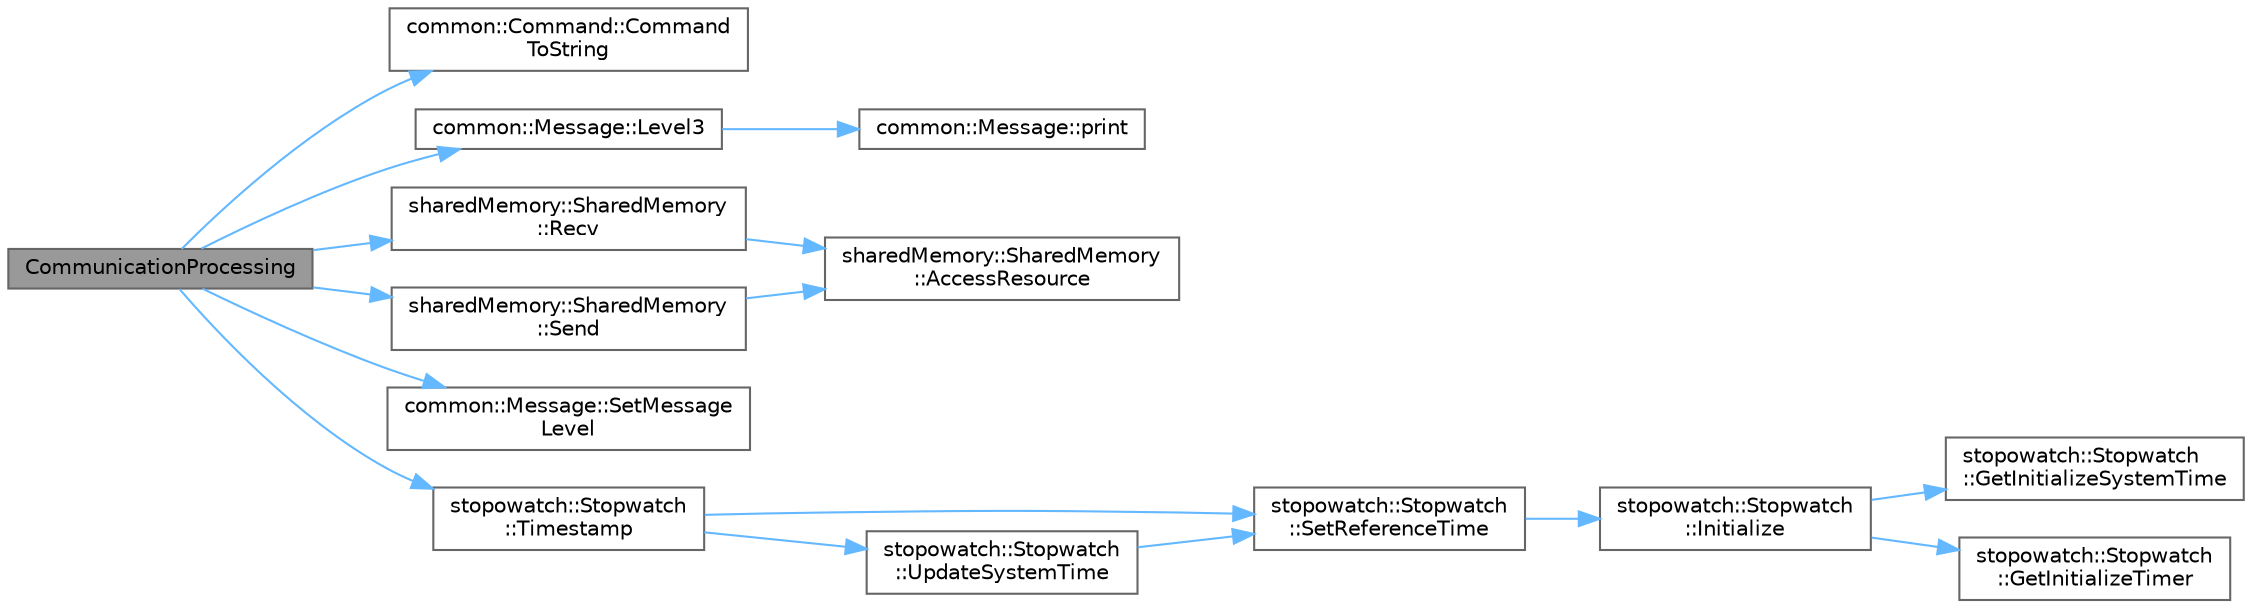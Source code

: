 digraph "CommunicationProcessing"
{
 // LATEX_PDF_SIZE
  bgcolor="transparent";
  edge [fontname=Helvetica,fontsize=10,labelfontname=Helvetica,labelfontsize=10];
  node [fontname=Helvetica,fontsize=10,shape=box,height=0.2,width=0.4];
  rankdir="LR";
  Node1 [id="Node000001",label="CommunicationProcessing",height=0.2,width=0.4,color="gray40", fillcolor="grey60", style="filled", fontcolor="black",tooltip="수신된 명령에 따라 통신을 처리합니다."];
  Node1 -> Node2 [id="edge1_Node000001_Node000002",color="steelblue1",style="solid",tooltip=" "];
  Node2 [id="Node000002",label="common::Command::Command\lToString",height=0.2,width=0.4,color="grey40", fillcolor="white", style="filled",URL="$classcommon_1_1_command.html#a418e6619dc3c69460f8aee1966dd1306",tooltip="주어진 명령어 코드에 해당하는 명령어 문자열을 반환하는 함수입니다."];
  Node1 -> Node3 [id="edge2_Node000001_Node000003",color="steelblue1",style="solid",tooltip=" "];
  Node3 [id="Node000003",label="common::Message::Level3",height=0.2,width=0.4,color="grey40", fillcolor="white", style="filled",URL="$classcommon_1_1_message.html#a47587b821f2c83f89008cc11f387f9db",tooltip="Level 3 메시지를 출력하는 함수입니다."];
  Node3 -> Node4 [id="edge3_Node000003_Node000004",color="steelblue1",style="solid",tooltip=" "];
  Node4 [id="Node000004",label="common::Message::print",height=0.2,width=0.4,color="grey40", fillcolor="white", style="filled",URL="$classcommon_1_1_message.html#ae483efdcb4abf9eb13d618362cf86b51",tooltip="TCHAR 형식의 문자열을 출력하는 일반적인 출력 함수입니다."];
  Node1 -> Node5 [id="edge4_Node000001_Node000005",color="steelblue1",style="solid",tooltip=" "];
  Node5 [id="Node000005",label="sharedMemory::SharedMemory\l::Recv",height=0.2,width=0.4,color="grey40", fillcolor="white", style="filled",URL="$classshared_memory_1_1_shared_memory.html#aa0ac84da4690d8f02030dce64d794b6a",tooltip="데이터를 수신하는 메서드입니다."];
  Node5 -> Node6 [id="edge5_Node000005_Node000006",color="steelblue1",style="solid",tooltip=" "];
  Node6 [id="Node000006",label="sharedMemory::SharedMemory\l::AccessResource",height=0.2,width=0.4,color="grey40", fillcolor="white", style="filled",URL="$classshared_memory_1_1_shared_memory.html#aac2e636e1bb07c9b201c7df657b48fac",tooltip="공유 리소스에 접근하는 함수입니다."];
  Node1 -> Node7 [id="edge6_Node000001_Node000007",color="steelblue1",style="solid",tooltip=" "];
  Node7 [id="Node000007",label="sharedMemory::SharedMemory\l::Send",height=0.2,width=0.4,color="grey40", fillcolor="white", style="filled",URL="$classshared_memory_1_1_shared_memory.html#a212b8529781cfac2d75de64db2abdea6",tooltip="데이터를 송신하는 메서드입니다."];
  Node7 -> Node6 [id="edge7_Node000007_Node000006",color="steelblue1",style="solid",tooltip=" "];
  Node1 -> Node8 [id="edge8_Node000001_Node000008",color="steelblue1",style="solid",tooltip=" "];
  Node8 [id="Node000008",label="common::Message::SetMessage\lLevel",height=0.2,width=0.4,color="grey40", fillcolor="white", style="filled",URL="$classcommon_1_1_message.html#a0750c9a0fbeca3ea6755a1dcdbaf3622",tooltip="메시지 레벨을 설정하는 함수입니다."];
  Node1 -> Node9 [id="edge9_Node000001_Node000009",color="steelblue1",style="solid",tooltip=" "];
  Node9 [id="Node000009",label="stopowatch::Stopwatch\l::Timestamp",height=0.2,width=0.4,color="grey40", fillcolor="white", style="filled",URL="$classstopowatch_1_1_stopwatch.html#aa8017c358d91e6facd902a0f12176da0",tooltip="현재 시간의 타임스탬프를 문자열로 반환하는 함수입니다."];
  Node9 -> Node10 [id="edge10_Node000009_Node000010",color="steelblue1",style="solid",tooltip=" "];
  Node10 [id="Node000010",label="stopowatch::Stopwatch\l::SetReferenceTime",height=0.2,width=0.4,color="grey40", fillcolor="white", style="filled",URL="$classstopowatch_1_1_stopwatch.html#ab9109777a989e397989e57ed02f963aa",tooltip="참조 시간을 설정하는 함수입니다."];
  Node10 -> Node11 [id="edge11_Node000010_Node000011",color="steelblue1",style="solid",tooltip=" "];
  Node11 [id="Node000011",label="stopowatch::Stopwatch\l::Initialize",height=0.2,width=0.4,color="grey40", fillcolor="white", style="filled",URL="$classstopowatch_1_1_stopwatch.html#a7a6a5fa3f41742bb98935745bec45665",tooltip="초기화 함수입니다."];
  Node11 -> Node12 [id="edge12_Node000011_Node000012",color="steelblue1",style="solid",tooltip=" "];
  Node12 [id="Node000012",label="stopowatch::Stopwatch\l::GetInitializeSystemTime",height=0.2,width=0.4,color="grey40", fillcolor="white", style="filled",URL="$classstopowatch_1_1_stopwatch.html#af155ffd67bd7a0ac1694d33b4a97c88e",tooltip="초기 시스템 시간을 가져오는 함수입니다."];
  Node11 -> Node13 [id="edge13_Node000011_Node000013",color="steelblue1",style="solid",tooltip=" "];
  Node13 [id="Node000013",label="stopowatch::Stopwatch\l::GetInitializeTimer",height=0.2,width=0.4,color="grey40", fillcolor="white", style="filled",URL="$classstopowatch_1_1_stopwatch.html#a1e83a2b729d9d09cee68f4343e7935d8",tooltip="초기 타이머를 설정하는 함수입니다."];
  Node9 -> Node14 [id="edge14_Node000009_Node000014",color="steelblue1",style="solid",tooltip=" "];
  Node14 [id="Node000014",label="stopowatch::Stopwatch\l::UpdateSystemTime",height=0.2,width=0.4,color="grey40", fillcolor="white", style="filled",URL="$classstopowatch_1_1_stopwatch.html#a10e8747e2e04ee2a402f848bfb001d99",tooltip="현재 시스템 시간을 업데이트하는 함수입니다."];
  Node14 -> Node10 [id="edge15_Node000014_Node000010",color="steelblue1",style="solid",tooltip=" "];
}
